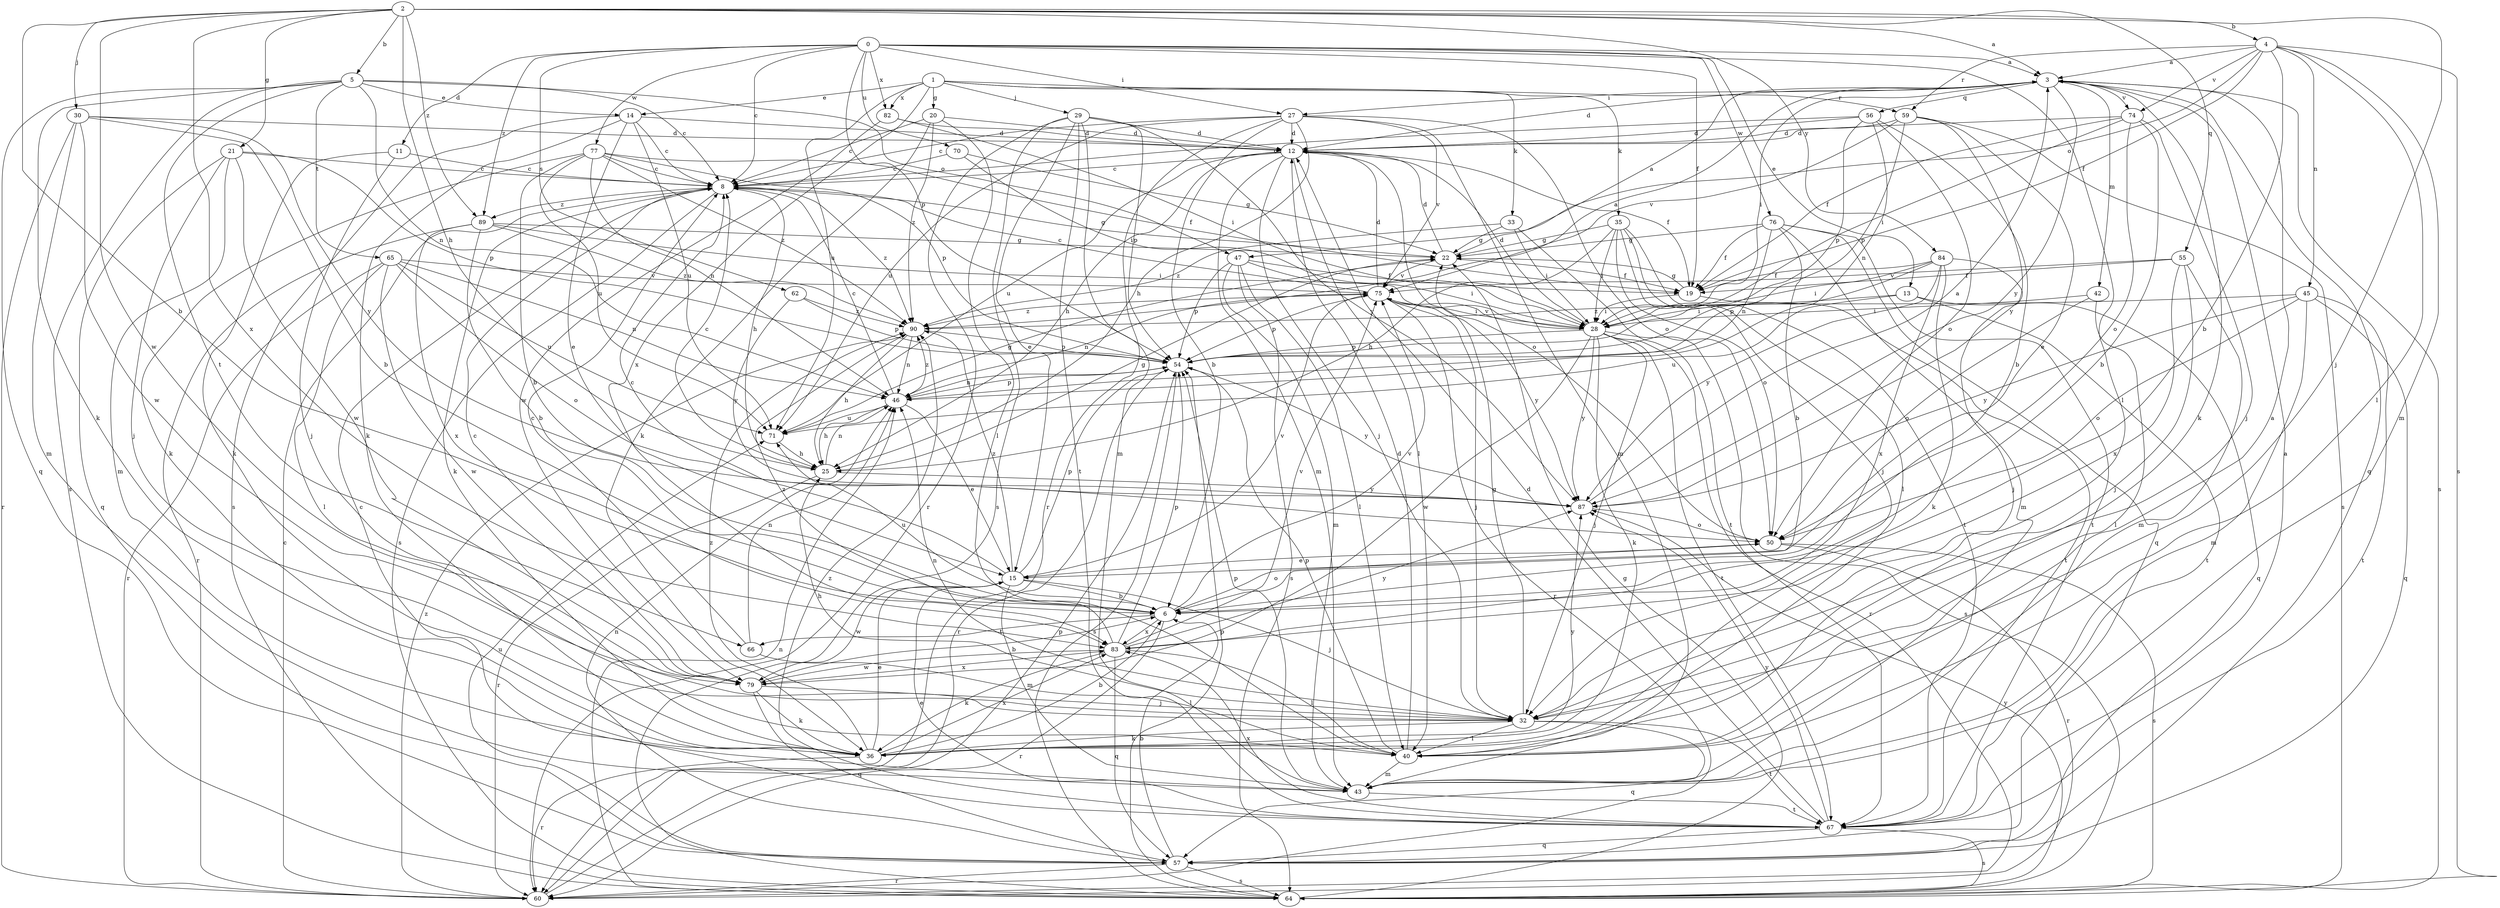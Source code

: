 strict digraph  {
0;
1;
2;
3;
4;
5;
6;
8;
11;
12;
13;
14;
15;
19;
20;
21;
22;
25;
27;
28;
29;
30;
32;
33;
35;
36;
40;
42;
43;
45;
46;
47;
50;
54;
55;
56;
57;
59;
60;
62;
64;
65;
66;
67;
70;
71;
74;
75;
76;
77;
79;
82;
83;
84;
87;
89;
90;
0 -> 3  [label=a];
0 -> 8  [label=c];
0 -> 11  [label=d];
0 -> 13  [label=e];
0 -> 19  [label=f];
0 -> 27  [label=i];
0 -> 40  [label=l];
0 -> 54  [label=p];
0 -> 62  [label=s];
0 -> 70  [label=u];
0 -> 76  [label=w];
0 -> 77  [label=w];
0 -> 82  [label=x];
0 -> 89  [label=z];
1 -> 14  [label=e];
1 -> 20  [label=g];
1 -> 29  [label=j];
1 -> 33  [label=k];
1 -> 35  [label=k];
1 -> 59  [label=r];
1 -> 71  [label=u];
1 -> 82  [label=x];
1 -> 83  [label=x];
2 -> 3  [label=a];
2 -> 4  [label=b];
2 -> 5  [label=b];
2 -> 6  [label=b];
2 -> 21  [label=g];
2 -> 25  [label=h];
2 -> 30  [label=j];
2 -> 32  [label=j];
2 -> 55  [label=q];
2 -> 79  [label=w];
2 -> 83  [label=x];
2 -> 84  [label=y];
2 -> 89  [label=z];
3 -> 12  [label=d];
3 -> 27  [label=i];
3 -> 28  [label=i];
3 -> 36  [label=k];
3 -> 42  [label=m];
3 -> 56  [label=q];
3 -> 57  [label=q];
3 -> 64  [label=s];
3 -> 74  [label=v];
3 -> 87  [label=y];
4 -> 3  [label=a];
4 -> 6  [label=b];
4 -> 19  [label=f];
4 -> 40  [label=l];
4 -> 43  [label=m];
4 -> 45  [label=n];
4 -> 47  [label=o];
4 -> 59  [label=r];
4 -> 64  [label=s];
4 -> 74  [label=v];
5 -> 8  [label=c];
5 -> 14  [label=e];
5 -> 36  [label=k];
5 -> 46  [label=n];
5 -> 47  [label=o];
5 -> 57  [label=q];
5 -> 64  [label=s];
5 -> 65  [label=t];
5 -> 66  [label=t];
6 -> 50  [label=o];
6 -> 60  [label=r];
6 -> 66  [label=t];
6 -> 71  [label=u];
6 -> 75  [label=v];
6 -> 83  [label=x];
8 -> 22  [label=g];
8 -> 25  [label=h];
8 -> 36  [label=k];
8 -> 64  [label=s];
8 -> 89  [label=z];
8 -> 90  [label=z];
11 -> 8  [label=c];
11 -> 32  [label=j];
11 -> 36  [label=k];
12 -> 8  [label=c];
12 -> 19  [label=f];
12 -> 25  [label=h];
12 -> 32  [label=j];
12 -> 40  [label=l];
12 -> 43  [label=m];
12 -> 50  [label=o];
12 -> 71  [label=u];
13 -> 28  [label=i];
13 -> 57  [label=q];
13 -> 67  [label=t];
13 -> 71  [label=u];
14 -> 8  [label=c];
14 -> 12  [label=d];
14 -> 15  [label=e];
14 -> 36  [label=k];
14 -> 64  [label=s];
14 -> 71  [label=u];
15 -> 6  [label=b];
15 -> 8  [label=c];
15 -> 32  [label=j];
15 -> 43  [label=m];
15 -> 54  [label=p];
15 -> 75  [label=v];
15 -> 79  [label=w];
15 -> 90  [label=z];
19 -> 22  [label=g];
19 -> 28  [label=i];
19 -> 67  [label=t];
20 -> 8  [label=c];
20 -> 12  [label=d];
20 -> 36  [label=k];
20 -> 40  [label=l];
20 -> 90  [label=z];
21 -> 8  [label=c];
21 -> 32  [label=j];
21 -> 43  [label=m];
21 -> 54  [label=p];
21 -> 57  [label=q];
21 -> 79  [label=w];
22 -> 3  [label=a];
22 -> 12  [label=d];
22 -> 19  [label=f];
22 -> 75  [label=v];
25 -> 8  [label=c];
25 -> 22  [label=g];
25 -> 46  [label=n];
25 -> 60  [label=r];
25 -> 87  [label=y];
27 -> 6  [label=b];
27 -> 8  [label=c];
27 -> 12  [label=d];
27 -> 25  [label=h];
27 -> 43  [label=m];
27 -> 50  [label=o];
27 -> 60  [label=r];
27 -> 71  [label=u];
27 -> 75  [label=v];
28 -> 12  [label=d];
28 -> 32  [label=j];
28 -> 36  [label=k];
28 -> 54  [label=p];
28 -> 60  [label=r];
28 -> 64  [label=s];
28 -> 67  [label=t];
28 -> 75  [label=v];
28 -> 79  [label=w];
28 -> 87  [label=y];
29 -> 12  [label=d];
29 -> 15  [label=e];
29 -> 43  [label=m];
29 -> 54  [label=p];
29 -> 60  [label=r];
29 -> 64  [label=s];
29 -> 67  [label=t];
29 -> 87  [label=y];
30 -> 6  [label=b];
30 -> 12  [label=d];
30 -> 43  [label=m];
30 -> 60  [label=r];
30 -> 79  [label=w];
30 -> 87  [label=y];
32 -> 22  [label=g];
32 -> 25  [label=h];
32 -> 36  [label=k];
32 -> 40  [label=l];
32 -> 46  [label=n];
32 -> 57  [label=q];
32 -> 67  [label=t];
33 -> 22  [label=g];
33 -> 28  [label=i];
33 -> 67  [label=t];
33 -> 90  [label=z];
35 -> 22  [label=g];
35 -> 25  [label=h];
35 -> 28  [label=i];
35 -> 32  [label=j];
35 -> 40  [label=l];
35 -> 50  [label=o];
35 -> 67  [label=t];
36 -> 6  [label=b];
36 -> 15  [label=e];
36 -> 60  [label=r];
36 -> 83  [label=x];
36 -> 87  [label=y];
36 -> 90  [label=z];
40 -> 3  [label=a];
40 -> 12  [label=d];
40 -> 43  [label=m];
40 -> 54  [label=p];
42 -> 28  [label=i];
42 -> 40  [label=l];
42 -> 50  [label=o];
43 -> 54  [label=p];
43 -> 67  [label=t];
45 -> 43  [label=m];
45 -> 50  [label=o];
45 -> 57  [label=q];
45 -> 67  [label=t];
45 -> 87  [label=y];
45 -> 90  [label=z];
46 -> 8  [label=c];
46 -> 15  [label=e];
46 -> 25  [label=h];
46 -> 54  [label=p];
46 -> 71  [label=u];
46 -> 90  [label=z];
47 -> 19  [label=f];
47 -> 28  [label=i];
47 -> 40  [label=l];
47 -> 43  [label=m];
47 -> 54  [label=p];
47 -> 64  [label=s];
50 -> 15  [label=e];
50 -> 60  [label=r];
50 -> 64  [label=s];
54 -> 46  [label=n];
54 -> 60  [label=r];
54 -> 64  [label=s];
54 -> 87  [label=y];
55 -> 19  [label=f];
55 -> 32  [label=j];
55 -> 43  [label=m];
55 -> 75  [label=v];
55 -> 83  [label=x];
56 -> 6  [label=b];
56 -> 8  [label=c];
56 -> 12  [label=d];
56 -> 46  [label=n];
56 -> 50  [label=o];
56 -> 54  [label=p];
57 -> 6  [label=b];
57 -> 46  [label=n];
57 -> 60  [label=r];
57 -> 64  [label=s];
57 -> 71  [label=u];
59 -> 12  [label=d];
59 -> 15  [label=e];
59 -> 54  [label=p];
59 -> 64  [label=s];
59 -> 75  [label=v];
59 -> 87  [label=y];
60 -> 8  [label=c];
60 -> 54  [label=p];
60 -> 90  [label=z];
62 -> 54  [label=p];
62 -> 87  [label=y];
62 -> 90  [label=z];
64 -> 22  [label=g];
64 -> 46  [label=n];
64 -> 54  [label=p];
64 -> 87  [label=y];
65 -> 40  [label=l];
65 -> 46  [label=n];
65 -> 50  [label=o];
65 -> 60  [label=r];
65 -> 71  [label=u];
65 -> 75  [label=v];
65 -> 79  [label=w];
66 -> 8  [label=c];
66 -> 40  [label=l];
66 -> 46  [label=n];
67 -> 3  [label=a];
67 -> 8  [label=c];
67 -> 12  [label=d];
67 -> 15  [label=e];
67 -> 57  [label=q];
67 -> 64  [label=s];
67 -> 83  [label=x];
67 -> 87  [label=y];
67 -> 90  [label=z];
70 -> 8  [label=c];
70 -> 22  [label=g];
70 -> 28  [label=i];
71 -> 22  [label=g];
71 -> 25  [label=h];
74 -> 6  [label=b];
74 -> 12  [label=d];
74 -> 19  [label=f];
74 -> 28  [label=i];
74 -> 32  [label=j];
74 -> 50  [label=o];
75 -> 8  [label=c];
75 -> 12  [label=d];
75 -> 28  [label=i];
75 -> 32  [label=j];
75 -> 46  [label=n];
75 -> 54  [label=p];
75 -> 60  [label=r];
75 -> 87  [label=y];
75 -> 90  [label=z];
76 -> 6  [label=b];
76 -> 19  [label=f];
76 -> 22  [label=g];
76 -> 43  [label=m];
76 -> 46  [label=n];
76 -> 57  [label=q];
76 -> 67  [label=t];
77 -> 6  [label=b];
77 -> 8  [label=c];
77 -> 19  [label=f];
77 -> 36  [label=k];
77 -> 46  [label=n];
77 -> 54  [label=p];
77 -> 71  [label=u];
77 -> 90  [label=z];
79 -> 6  [label=b];
79 -> 8  [label=c];
79 -> 32  [label=j];
79 -> 36  [label=k];
79 -> 57  [label=q];
79 -> 83  [label=x];
82 -> 12  [label=d];
82 -> 28  [label=i];
82 -> 79  [label=w];
83 -> 36  [label=k];
83 -> 40  [label=l];
83 -> 54  [label=p];
83 -> 57  [label=q];
83 -> 75  [label=v];
83 -> 79  [label=w];
83 -> 87  [label=y];
83 -> 90  [label=z];
84 -> 19  [label=f];
84 -> 28  [label=i];
84 -> 32  [label=j];
84 -> 36  [label=k];
84 -> 54  [label=p];
84 -> 83  [label=x];
84 -> 87  [label=y];
87 -> 3  [label=a];
87 -> 50  [label=o];
89 -> 6  [label=b];
89 -> 22  [label=g];
89 -> 28  [label=i];
89 -> 60  [label=r];
89 -> 83  [label=x];
89 -> 90  [label=z];
90 -> 3  [label=a];
90 -> 25  [label=h];
90 -> 46  [label=n];
90 -> 54  [label=p];
}

